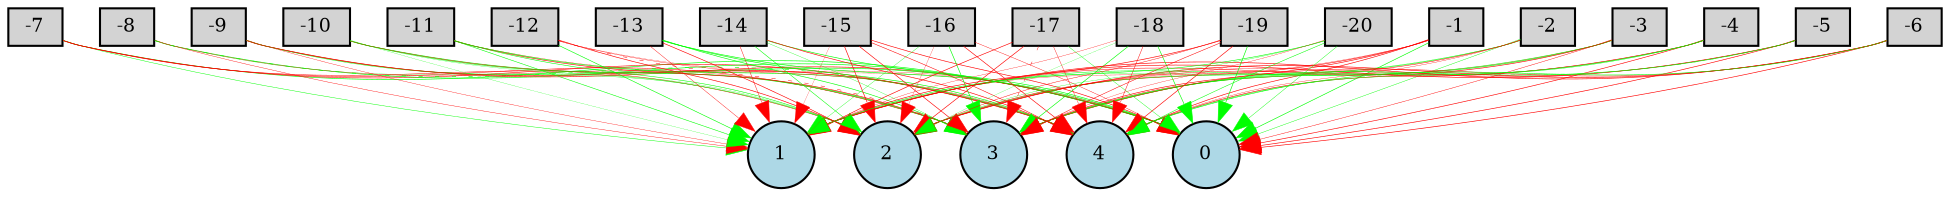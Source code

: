 digraph {
	node [fontsize=9 height=0.2 shape=circle width=0.2]
	-1 [fillcolor=lightgray shape=box style=filled]
	-2 [fillcolor=lightgray shape=box style=filled]
	-3 [fillcolor=lightgray shape=box style=filled]
	-4 [fillcolor=lightgray shape=box style=filled]
	-5 [fillcolor=lightgray shape=box style=filled]
	-6 [fillcolor=lightgray shape=box style=filled]
	-7 [fillcolor=lightgray shape=box style=filled]
	-8 [fillcolor=lightgray shape=box style=filled]
	-9 [fillcolor=lightgray shape=box style=filled]
	-10 [fillcolor=lightgray shape=box style=filled]
	-11 [fillcolor=lightgray shape=box style=filled]
	-12 [fillcolor=lightgray shape=box style=filled]
	-13 [fillcolor=lightgray shape=box style=filled]
	-14 [fillcolor=lightgray shape=box style=filled]
	-15 [fillcolor=lightgray shape=box style=filled]
	-16 [fillcolor=lightgray shape=box style=filled]
	-17 [fillcolor=lightgray shape=box style=filled]
	-18 [fillcolor=lightgray shape=box style=filled]
	-19 [fillcolor=lightgray shape=box style=filled]
	-20 [fillcolor=lightgray shape=box style=filled]
	0 [fillcolor=lightblue style=filled]
	1 [fillcolor=lightblue style=filled]
	2 [fillcolor=lightblue style=filled]
	3 [fillcolor=lightblue style=filled]
	4 [fillcolor=lightblue style=filled]
	-1 -> 0 [color=green penwidth=0.2993806859084155 style=solid]
	-1 -> 1 [color=red penwidth=0.13989389947800507 style=solid]
	-1 -> 2 [color=red penwidth=0.27557404374947264 style=solid]
	-1 -> 3 [color=red penwidth=0.2926157109486476 style=solid]
	-1 -> 4 [color=red penwidth=0.2984217941694831 style=solid]
	-2 -> 0 [color=green penwidth=0.19496758894074703 style=solid]
	-2 -> 1 [color=green penwidth=0.14923619482032313 style=solid]
	-2 -> 2 [color=green penwidth=0.24764377925247077 style=solid]
	-2 -> 3 [color=red penwidth=0.24400831731538222 style=solid]
	-2 -> 4 [color=red penwidth=0.15213632598779142 style=solid]
	-3 -> 0 [color=red penwidth=0.205495394511095 style=solid]
	-3 -> 1 [color=green penwidth=0.23576169486062368 style=solid]
	-3 -> 2 [color=red penwidth=0.11445738610694244 style=solid]
	-3 -> 3 [color=green penwidth=0.30000000000000004 style=solid]
	-3 -> 4 [color=red penwidth=0.29693682545451516 style=solid]
	-4 -> 0 [color=red penwidth=0.29452190842691295 style=solid]
	-4 -> 1 [color=red penwidth=0.22521597440103922 style=solid]
	-4 -> 2 [color=red penwidth=0.21130343577772714 style=solid]
	-4 -> 3 [color=green penwidth=0.2922536413568091 style=solid]
	-4 -> 4 [color=green penwidth=0.1845956307108969 style=solid]
	-5 -> 0 [color=red penwidth=0.2985410273649246 style=solid]
	-5 -> 1 [color=red penwidth=0.2902330838731628 style=solid]
	-5 -> 2 [color=red penwidth=0.16624173223704636 style=solid]
	-5 -> 3 [color=green penwidth=0.30000000000000004 style=solid]
	-5 -> 4 [color=green penwidth=0.12686637590425992 style=dotted]
	-6 -> 0 [color=red penwidth=0.30000000000000004 style=solid]
	-6 -> 1 [color=red penwidth=0.29529130773950274 style=solid]
	-6 -> 2 [color=red penwidth=0.30000000000000004 style=solid]
	-6 -> 3 [color=red penwidth=0.22306774418371705 style=solid]
	-6 -> 4 [color=green penwidth=0.272583061347697 style=solid]
	-7 -> 0 [color=green penwidth=0.30000000000000004 style=solid]
	-7 -> 1 [color=green penwidth=0.2166843957639591 style=solid]
	-7 -> 2 [color=red penwidth=0.23340565691036827 style=solid]
	-7 -> 3 [color=red penwidth=0.24007056626359402 style=solid]
	-7 -> 4 [color=red penwidth=0.27440491240992604 style=solid]
	-8 -> 0 [color=green penwidth=0.30000000000000004 style=solid]
	-8 -> 1 [color=red penwidth=0.186056464447111 style=solid]
	-8 -> 2 [color=green penwidth=0.104687538678962 style=solid]
	-8 -> 3 [color=red penwidth=0.14133497237883155 style=solid]
	-8 -> 4 [color=green penwidth=0.2908100829182808 style=dotted]
	-9 -> 0 [color=red penwidth=0.30000000000000004 style=solid]
	-9 -> 1 [color=red penwidth=0.16366877223812248 style=solid]
	-9 -> 2 [color=green penwidth=0.19122180952401852 style=solid]
	-9 -> 3 [color=green penwidth=0.2003259236328344 style=solid]
	-9 -> 4 [color=red penwidth=0.2961191014647282 style=solid]
	-10 -> 0 [color=green penwidth=0.2980772981379377 style=solid]
	-10 -> 1 [color=green penwidth=0.10812159374488543 style=solid]
	-10 -> 2 [color=green penwidth=0.11847972385840588 style=solid]
	-10 -> 3 [color=green penwidth=0.29263189206595747 style=solid]
	-10 -> 4 [color=red penwidth=0.18012304893590128 style=solid]
	-11 -> 0 [color=red penwidth=0.1377427270527739 style=solid]
	-11 -> 1 [color=green penwidth=0.26258626658595147 style=solid]
	-11 -> 2 [color=green penwidth=0.26152277799075957 style=solid]
	-11 -> 3 [color=red penwidth=0.30000000000000004 style=solid]
	-11 -> 4 [color=green penwidth=0.30000000000000004 style=solid]
	-12 -> 0 [color=red penwidth=0.10845905594424962 style=solid]
	-12 -> 1 [color=green penwidth=0.2849272050019661 style=solid]
	-12 -> 2 [color=red penwidth=0.29950500084807485 style=solid]
	-12 -> 3 [color=red penwidth=0.2279375722982696 style=dotted]
	-12 -> 4 [color=red penwidth=0.1638040949118995 style=solid]
	-13 -> 0 [color=green penwidth=0.30000000000000004 style=solid]
	-13 -> 1 [color=red penwidth=0.1890614742185256 style=solid]
	-13 -> 2 [color=red penwidth=0.30000000000000004 style=solid]
	-13 -> 3 [color=green penwidth=0.29451310307002765 style=solid]
	-13 -> 4 [color=green penwidth=0.30000000000000004 style=solid]
	-14 -> 0 [color=green penwidth=0.29841100684531385 style=solid]
	-14 -> 1 [color=red penwidth=0.20758597321084632 style=solid]
	-14 -> 2 [color=green penwidth=0.2570050608497799 style=solid]
	-14 -> 3 [color=green penwidth=0.15036497568702517 style=solid]
	-14 -> 4 [color=red penwidth=0.2954639134464053 style=solid]
	-15 -> 0 [color=red penwidth=0.2948809480655358 style=solid]
	-15 -> 1 [color=red penwidth=0.10038825474361733 style=solid]
	-15 -> 2 [color=red penwidth=0.29863467007677014 style=solid]
	-15 -> 3 [color=red penwidth=0.29549684671946624 style=solid]
	-15 -> 4 [color=red penwidth=0.2561481973633606 style=solid]
	-16 -> 0 [color=red penwidth=0.18750169317285142 style=solid]
	-16 -> 1 [color=green penwidth=0.15966970228597893 style=solid]
	-16 -> 2 [color=red penwidth=0.12099282995069541 style=solid]
	-16 -> 3 [color=green penwidth=0.30000000000000004 style=solid]
	-16 -> 4 [color=red penwidth=0.2944385002424724 style=solid]
	-17 -> 0 [color=green penwidth=0.185948920839709 style=solid]
	-17 -> 1 [color=red penwidth=0.29798700333222106 style=solid]
	-17 -> 2 [color=red penwidth=0.30000000000000004 style=solid]
	-17 -> 3 [color=red penwidth=0.2053773743426956 style=dotted]
	-17 -> 4 [color=red penwidth=0.17891001811314317 style=solid]
	-18 -> 0 [color=green penwidth=0.2913718788801018 style=solid]
	-18 -> 1 [color=red penwidth=0.1469507705586156 style=solid]
	-18 -> 2 [color=green penwidth=0.10728912276790956 style=solid]
	-18 -> 3 [color=green penwidth=0.2955924844419624 style=solid]
	-18 -> 4 [color=red penwidth=0.21736984497730832 style=solid]
	-19 -> 0 [color=green penwidth=0.30000000000000004 style=solid]
	-19 -> 1 [color=red penwidth=0.30000000000000004 style=solid]
	-19 -> 2 [color=red penwidth=0.20577190899023873 style=solid]
	-19 -> 3 [color=red penwidth=0.2477816620335269 style=solid]
	-19 -> 4 [color=red penwidth=0.295757359409086 style=solid]
	-20 -> 0 [color=green penwidth=0.19333540158974938 style=solid]
	-20 -> 1 [color=green penwidth=0.2729562937367561 style=solid]
	-20 -> 2 [color=green penwidth=0.14539521284336246 style=solid]
	-20 -> 3 [color=red penwidth=0.14555806355230277 style=solid]
	-20 -> 4 [color=green penwidth=0.24747876368621055 style=solid]
}
